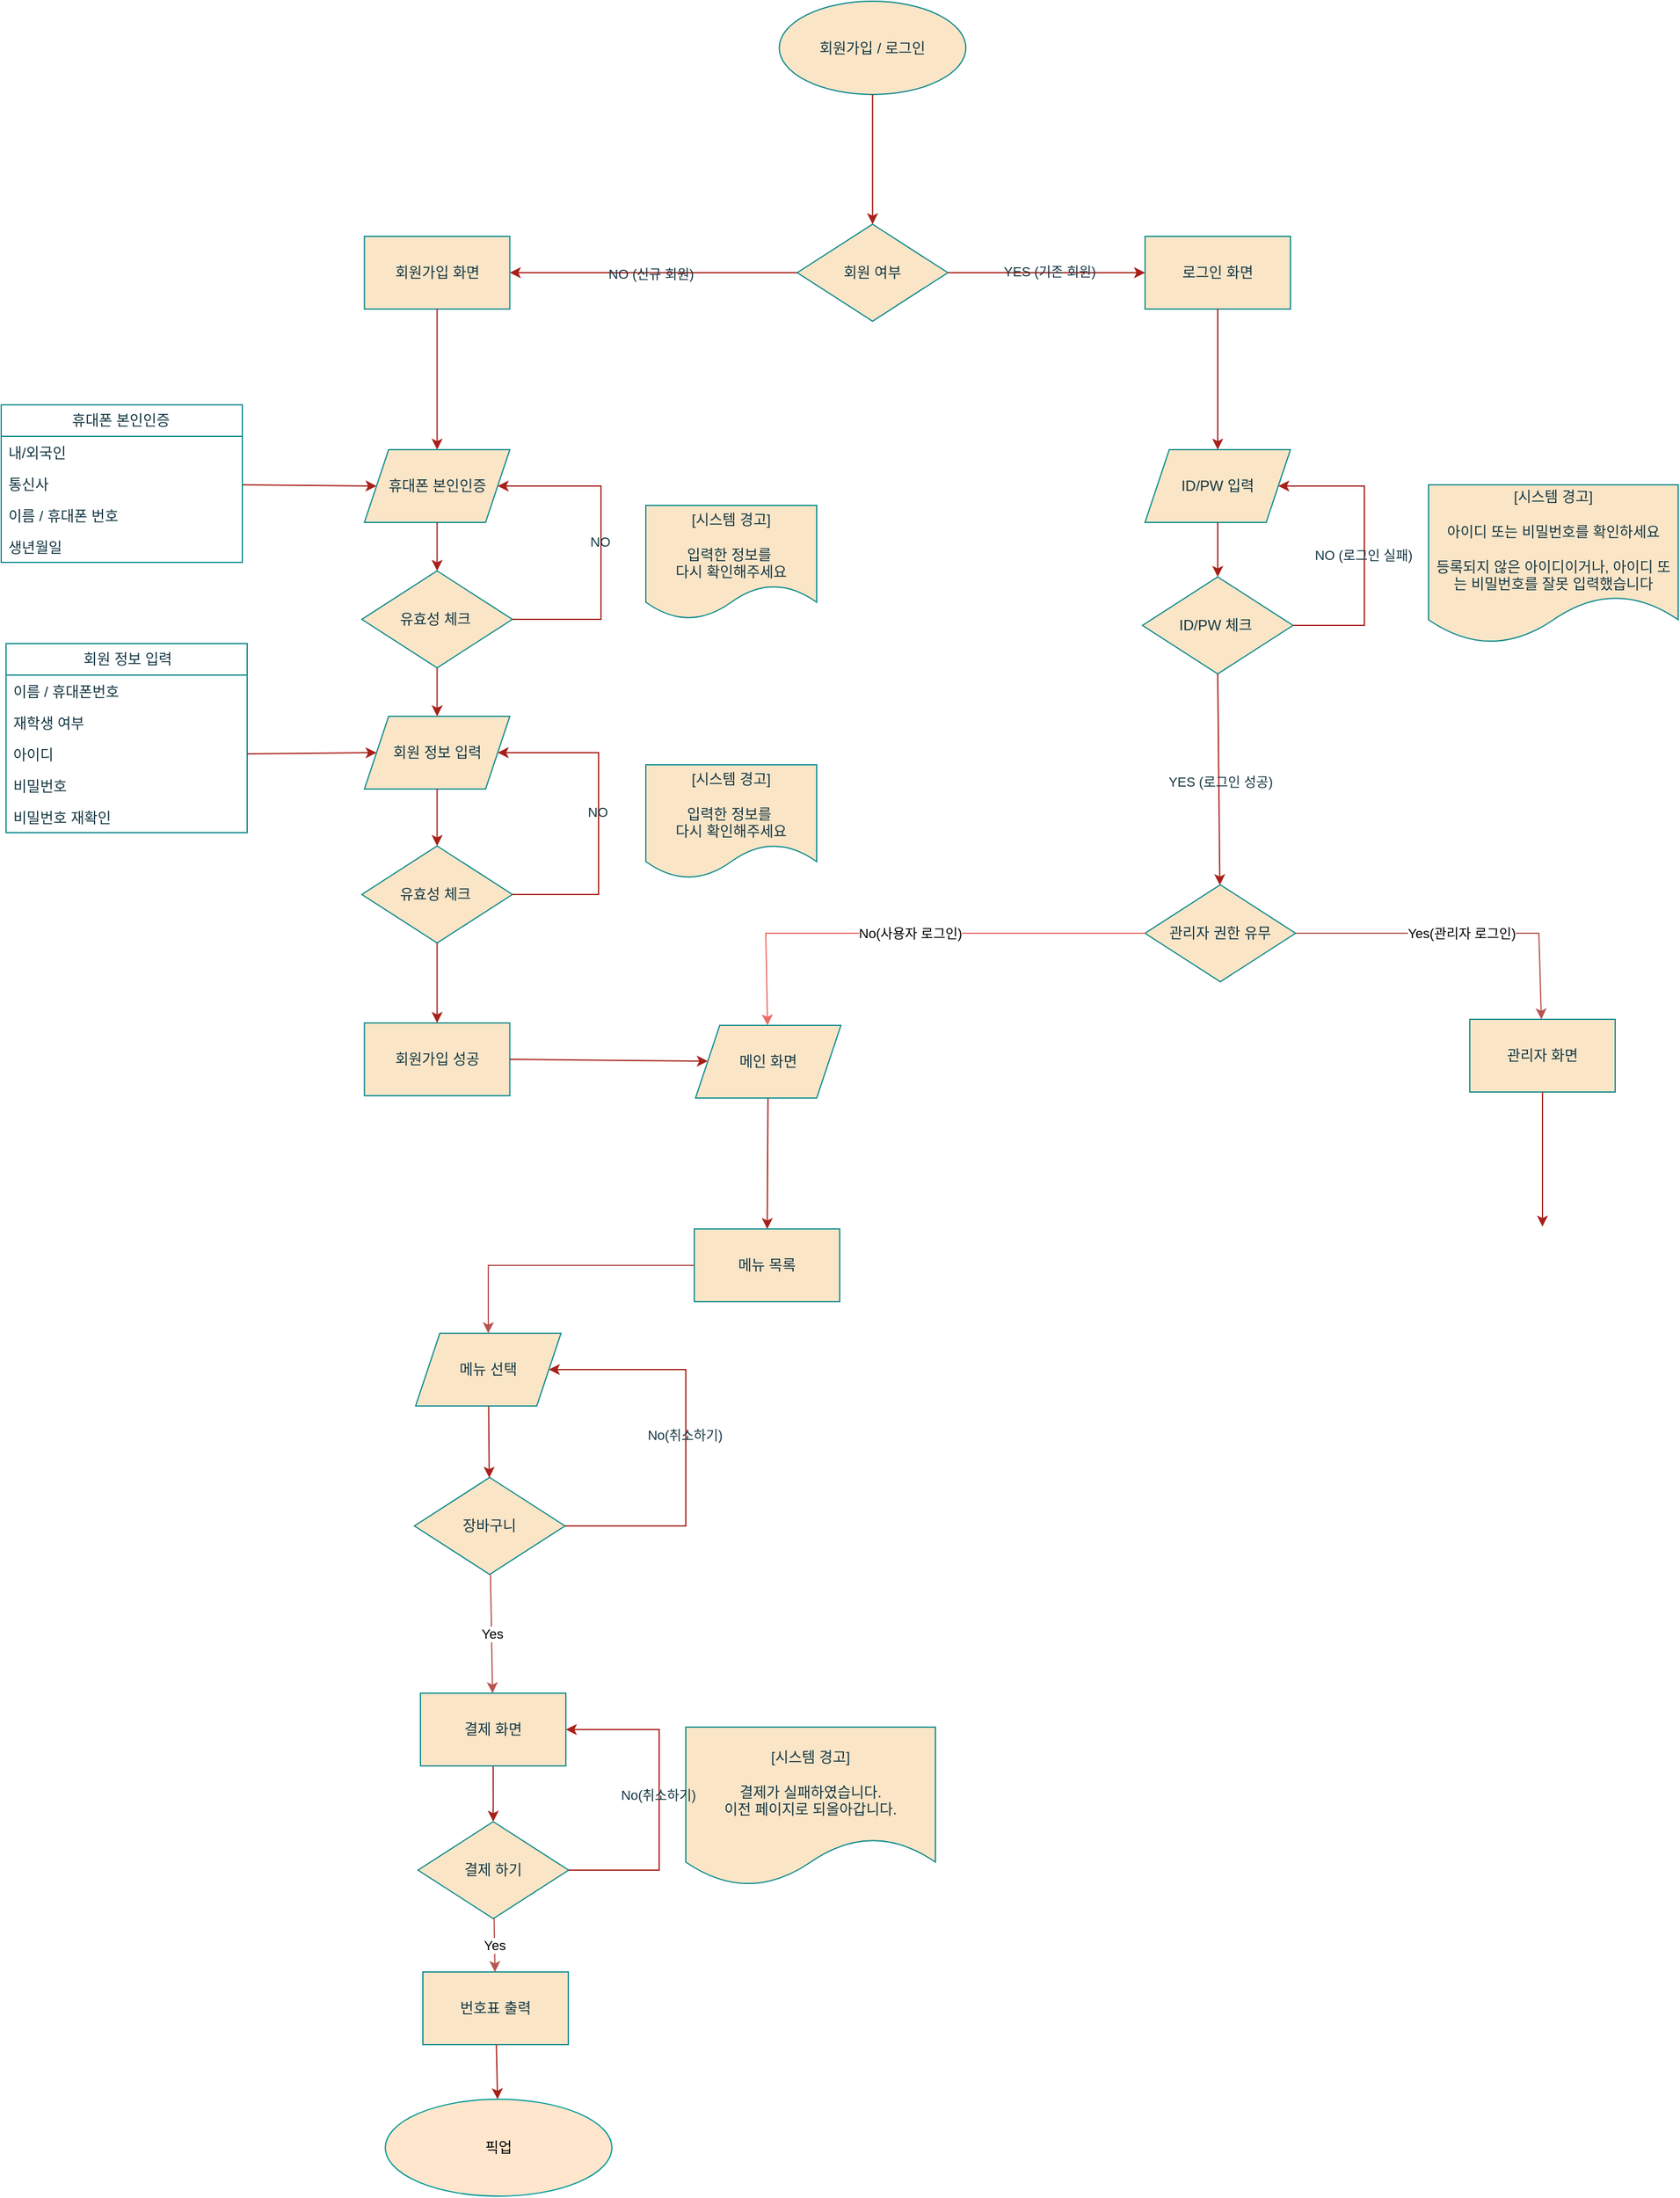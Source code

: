<mxfile version="24.7.16">
  <diagram name="페이지-1" id="WDOpKO4NPTPdkzbE7wX_">
    <mxGraphModel dx="2705" dy="2337" grid="0" gridSize="10" guides="0" tooltips="1" connect="0" arrows="0" fold="1" page="1" pageScale="1" pageWidth="827" pageHeight="1169" background="none" math="0" shadow="0">
      <root>
        <mxCell id="0" />
        <mxCell id="1" parent="0" />
        <mxCell id="cikBObeoJPo-PBKQ5aRE-59" value="" style="endArrow=classic;rounded=0;entryX=0;entryY=0.5;entryDx=0;entryDy=0;flowAnimation=0;align=center;html=1;labelBackgroundColor=none;strokeColor=#A8201A;fontColor=default;" parent="1" source="cikBObeoJPo-PBKQ5aRE-9" target="cikBObeoJPo-PBKQ5aRE-20" edge="1">
          <mxGeometry width="50" height="50" relative="1" as="geometry">
            <mxPoint x="-317" y="-745" as="sourcePoint" />
            <mxPoint x="-317" y="-629" as="targetPoint" />
            <Array as="points" />
          </mxGeometry>
        </mxCell>
        <mxCell id="cikBObeoJPo-PBKQ5aRE-20" value="휴대폰 본인인증" style="shape=parallelogram;perimeter=parallelogramPerimeter;whiteSpace=wrap;html=1;fixedSize=1;rounded=0;labelBackgroundColor=none;fillColor=#FAE5C7;strokeColor=#0F8B8D;fontColor=#143642;" parent="1" vertex="1">
          <mxGeometry x="-387.25" y="-639" width="120" height="60" as="geometry" />
        </mxCell>
        <mxCell id="cikBObeoJPo-PBKQ5aRE-21" value="유효성 체크&amp;nbsp;" style="rhombus;whiteSpace=wrap;html=1;rounded=0;labelBackgroundColor=none;fillColor=#FAE5C7;strokeColor=#0F8B8D;fontColor=#143642;" parent="1" vertex="1">
          <mxGeometry x="-389.37" y="-539" width="124.25" height="80" as="geometry" />
        </mxCell>
        <mxCell id="cikBObeoJPo-PBKQ5aRE-22" value="&lt;div&gt;&lt;br&gt;&lt;/div&gt;[시스템 경고]&lt;div&gt;&lt;br&gt;&lt;div&gt;&lt;div&gt;&lt;span style=&quot;background-color: initial;&quot;&gt;입력한 정보를&amp;nbsp;&lt;/span&gt;&lt;/div&gt;&lt;div&gt;다시 확인해주세요&lt;br&gt;&lt;div&gt;&lt;div&gt;&lt;br&gt;&lt;/div&gt;&lt;/div&gt;&lt;/div&gt;&lt;/div&gt;&lt;/div&gt;" style="shape=document;whiteSpace=wrap;html=1;boundedLbl=1;rounded=0;labelBackgroundColor=none;fillColor=#FAE5C7;strokeColor=#0F8B8D;fontColor=#143642;" parent="1" vertex="1">
          <mxGeometry x="-155" y="-593" width="141" height="94" as="geometry" />
        </mxCell>
        <mxCell id="cikBObeoJPo-PBKQ5aRE-24" value="회원 정보 입력" style="shape=parallelogram;perimeter=parallelogramPerimeter;whiteSpace=wrap;html=1;fixedSize=1;rounded=0;labelBackgroundColor=none;fillColor=#FAE5C7;strokeColor=#0F8B8D;fontColor=#143642;" parent="1" vertex="1">
          <mxGeometry x="-387.24" y="-419" width="120" height="60" as="geometry" />
        </mxCell>
        <mxCell id="cikBObeoJPo-PBKQ5aRE-26" value="회원 여부" style="rhombus;whiteSpace=wrap;html=1;rounded=0;labelBackgroundColor=none;fillColor=#FAE5C7;strokeColor=#0F8B8D;fontColor=#143642;" parent="1" vertex="1">
          <mxGeometry x="-30" y="-825" width="124.25" height="80" as="geometry" />
        </mxCell>
        <mxCell id="cikBObeoJPo-PBKQ5aRE-27" value="회원가입 화면" style="rounded=0;whiteSpace=wrap;html=1;labelBackgroundColor=none;fillColor=#FAE5C7;strokeColor=#0F8B8D;fontColor=#143642;" parent="1" vertex="1">
          <mxGeometry x="-387.25" y="-815" width="120" height="60" as="geometry" />
        </mxCell>
        <mxCell id="cikBObeoJPo-PBKQ5aRE-28" value="로그인 화면" style="rounded=0;whiteSpace=wrap;html=1;labelBackgroundColor=none;fillColor=#FAE5C7;strokeColor=#0F8B8D;fontColor=#143642;" parent="1" vertex="1">
          <mxGeometry x="257" y="-815" width="120" height="60" as="geometry" />
        </mxCell>
        <mxCell id="cikBObeoJPo-PBKQ5aRE-29" value="ID/PW 입력" style="shape=parallelogram;perimeter=parallelogramPerimeter;whiteSpace=wrap;html=1;fixedSize=1;rounded=0;labelBackgroundColor=none;fillColor=#FAE5C7;strokeColor=#0F8B8D;fontColor=#143642;" parent="1" vertex="1">
          <mxGeometry x="257" y="-639" width="120" height="60" as="geometry" />
        </mxCell>
        <mxCell id="cikBObeoJPo-PBKQ5aRE-30" value="ID/PW 체크&amp;nbsp;" style="rhombus;whiteSpace=wrap;html=1;rounded=0;labelBackgroundColor=none;fillColor=#FAE5C7;strokeColor=#0F8B8D;fontColor=#143642;" parent="1" vertex="1">
          <mxGeometry x="254.87" y="-534" width="124.25" height="80" as="geometry" />
        </mxCell>
        <mxCell id="cikBObeoJPo-PBKQ5aRE-32" value="유효성 체크&amp;nbsp;" style="rhombus;whiteSpace=wrap;html=1;rounded=0;labelBackgroundColor=none;fillColor=#FAE5C7;strokeColor=#0F8B8D;fontColor=#143642;" parent="1" vertex="1">
          <mxGeometry x="-389.36" y="-312" width="124.25" height="80" as="geometry" />
        </mxCell>
        <mxCell id="cikBObeoJPo-PBKQ5aRE-34" value="회원가입 성공" style="rounded=0;whiteSpace=wrap;html=1;labelBackgroundColor=none;fillColor=#FAE5C7;strokeColor=#0F8B8D;fontColor=#143642;" parent="1" vertex="1">
          <mxGeometry x="-387.25" y="-166" width="120" height="60" as="geometry" />
        </mxCell>
        <mxCell id="cikBObeoJPo-PBKQ5aRE-37" value="회원 정보 입력" style="swimlane;fontStyle=0;childLayout=stackLayout;horizontal=1;startSize=26;fillColor=none;horizontalStack=0;resizeParent=1;resizeParentMax=0;resizeLast=0;collapsible=1;marginBottom=0;html=1;align=center;verticalAlign=middle;glass=0;rounded=0;labelBackgroundColor=none;strokeColor=#0F8B8D;fontColor=#143642;" parent="1" vertex="1">
          <mxGeometry x="-683" y="-479" width="199" height="156" as="geometry" />
        </mxCell>
        <mxCell id="cikBObeoJPo-PBKQ5aRE-38" value="이름 / 휴대폰번호" style="text;strokeColor=none;fillColor=none;align=left;verticalAlign=top;spacingLeft=4;spacingRight=4;overflow=hidden;rotatable=0;points=[[0,0.5],[1,0.5]];portConstraint=eastwest;whiteSpace=wrap;html=1;rounded=0;labelBackgroundColor=none;fontColor=#143642;" parent="cikBObeoJPo-PBKQ5aRE-37" vertex="1">
          <mxGeometry y="26" width="199" height="26" as="geometry" />
        </mxCell>
        <mxCell id="4lntPSZdPVpktbw4NOrN-1" value="재학생 여부" style="text;strokeColor=none;fillColor=none;align=left;verticalAlign=top;spacingLeft=4;spacingRight=4;overflow=hidden;rotatable=0;points=[[0,0.5],[1,0.5]];portConstraint=eastwest;whiteSpace=wrap;html=1;rounded=0;labelBackgroundColor=none;fontColor=#143642;" parent="cikBObeoJPo-PBKQ5aRE-37" vertex="1">
          <mxGeometry y="52" width="199" height="26" as="geometry" />
        </mxCell>
        <mxCell id="cikBObeoJPo-PBKQ5aRE-39" value="아이디" style="text;strokeColor=none;fillColor=none;align=left;verticalAlign=top;spacingLeft=4;spacingRight=4;overflow=hidden;rotatable=0;points=[[0,0.5],[1,0.5]];portConstraint=eastwest;whiteSpace=wrap;html=1;rounded=0;labelBackgroundColor=none;fontColor=#143642;" parent="cikBObeoJPo-PBKQ5aRE-37" vertex="1">
          <mxGeometry y="78" width="199" height="26" as="geometry" />
        </mxCell>
        <mxCell id="cikBObeoJPo-PBKQ5aRE-40" value="비밀번호" style="text;strokeColor=none;fillColor=none;align=left;verticalAlign=top;spacingLeft=4;spacingRight=4;overflow=hidden;rotatable=0;points=[[0,0.5],[1,0.5]];portConstraint=eastwest;whiteSpace=wrap;html=1;rounded=0;labelBackgroundColor=none;fontColor=#143642;" parent="cikBObeoJPo-PBKQ5aRE-37" vertex="1">
          <mxGeometry y="104" width="199" height="26" as="geometry" />
        </mxCell>
        <mxCell id="cikBObeoJPo-PBKQ5aRE-41" value="비밀번호 재확인" style="text;strokeColor=none;fillColor=none;align=left;verticalAlign=top;spacingLeft=4;spacingRight=4;overflow=hidden;rotatable=0;points=[[0,0.5],[1,0.5]];portConstraint=eastwest;whiteSpace=wrap;html=1;rounded=0;labelBackgroundColor=none;fontColor=#143642;" parent="cikBObeoJPo-PBKQ5aRE-37" vertex="1">
          <mxGeometry y="130" width="199" height="26" as="geometry" />
        </mxCell>
        <mxCell id="cikBObeoJPo-PBKQ5aRE-42" value="[시스템 경고]&lt;div&gt;&lt;br&gt;&lt;/div&gt;&lt;div&gt;아이디 또는 비밀번호를 확인하세요&lt;/div&gt;&lt;div&gt;&lt;br&gt;&lt;/div&gt;&lt;div&gt;등록되지 않은 아이디이거나, 아이디 또는 비밀번호를 잘못 입력했습니다&lt;/div&gt;" style="shape=document;whiteSpace=wrap;html=1;boundedLbl=1;rounded=0;labelBackgroundColor=none;fillColor=#FAE5C7;strokeColor=#0F8B8D;fontColor=#143642;" parent="1" vertex="1">
          <mxGeometry x="491" y="-610" width="206" height="131" as="geometry" />
        </mxCell>
        <mxCell id="cikBObeoJPo-PBKQ5aRE-43" value="&lt;div&gt;&lt;br&gt;&lt;/div&gt;[시스템 경고]&lt;div&gt;&lt;br&gt;&lt;div&gt;&lt;div&gt;&lt;span style=&quot;background-color: initial;&quot;&gt;입력한 정보를&amp;nbsp;&lt;/span&gt;&lt;/div&gt;&lt;div&gt;다시 확인해주세요&lt;br&gt;&lt;div&gt;&lt;div&gt;&lt;br&gt;&lt;/div&gt;&lt;/div&gt;&lt;/div&gt;&lt;/div&gt;&lt;/div&gt;" style="shape=document;whiteSpace=wrap;html=1;boundedLbl=1;rounded=0;labelBackgroundColor=none;fillColor=#FAE5C7;strokeColor=#0F8B8D;fontColor=#143642;" parent="1" vertex="1">
          <mxGeometry x="-155" y="-379" width="141" height="94" as="geometry" />
        </mxCell>
        <mxCell id="cikBObeoJPo-PBKQ5aRE-44" value="회원가입 / 로그인" style="ellipse;whiteSpace=wrap;html=1;rounded=0;labelBackgroundColor=none;fillColor=#FAE5C7;strokeColor=#0F8B8D;fontColor=#143642;" parent="1" vertex="1">
          <mxGeometry x="-44.87" y="-1009" width="154" height="77" as="geometry" />
        </mxCell>
        <mxCell id="cikBObeoJPo-PBKQ5aRE-45" value="" style="endArrow=classic;rounded=0;exitX=0.5;exitY=1;exitDx=0;exitDy=0;entryX=0.5;entryY=0;entryDx=0;entryDy=0;flowAnimation=0;align=center;html=1;labelBackgroundColor=none;strokeColor=#A8201A;fontColor=default;" parent="1" source="cikBObeoJPo-PBKQ5aRE-44" target="cikBObeoJPo-PBKQ5aRE-26" edge="1">
          <mxGeometry width="50" height="50" relative="1" as="geometry">
            <mxPoint x="-242" y="-681" as="sourcePoint" />
            <mxPoint x="-192" y="-731" as="targetPoint" />
          </mxGeometry>
        </mxCell>
        <mxCell id="cikBObeoJPo-PBKQ5aRE-48" value="" style="endArrow=classic;rounded=0;exitX=0;exitY=0.5;exitDx=0;exitDy=0;entryX=1;entryY=0.5;entryDx=0;entryDy=0;flowAnimation=0;align=center;html=1;labelBackgroundColor=none;strokeColor=#A8201A;fontColor=default;" parent="1" source="cikBObeoJPo-PBKQ5aRE-26" target="cikBObeoJPo-PBKQ5aRE-27" edge="1">
          <mxGeometry width="50" height="50" relative="1" as="geometry">
            <mxPoint x="42" y="-922" as="sourcePoint" />
            <mxPoint x="42" y="-815" as="targetPoint" />
          </mxGeometry>
        </mxCell>
        <mxCell id="cikBObeoJPo-PBKQ5aRE-49" value="NO (신규 회원)" style="edgeLabel;html=1;align=center;verticalAlign=middle;resizable=0;points=[];rounded=0;labelBackgroundColor=none;fontColor=#143642;" parent="cikBObeoJPo-PBKQ5aRE-48" vertex="1" connectable="0">
          <mxGeometry x="0.023" y="1" relative="1" as="geometry">
            <mxPoint as="offset" />
          </mxGeometry>
        </mxCell>
        <mxCell id="cikBObeoJPo-PBKQ5aRE-50" value="" style="endArrow=classic;rounded=0;exitX=1;exitY=0.5;exitDx=0;exitDy=0;entryX=0;entryY=0.5;entryDx=0;entryDy=0;flowAnimation=0;align=center;html=1;labelBackgroundColor=none;strokeColor=#A8201A;fontColor=default;" parent="1" source="cikBObeoJPo-PBKQ5aRE-26" target="cikBObeoJPo-PBKQ5aRE-28" edge="1">
          <mxGeometry width="50" height="50" relative="1" as="geometry">
            <mxPoint x="-20" y="-775" as="sourcePoint" />
            <mxPoint x="-257" y="-775" as="targetPoint" />
          </mxGeometry>
        </mxCell>
        <mxCell id="cikBObeoJPo-PBKQ5aRE-51" value="YES (기존 회원)" style="edgeLabel;html=1;align=center;verticalAlign=middle;resizable=0;points=[];rounded=0;labelBackgroundColor=none;fontColor=#143642;" parent="cikBObeoJPo-PBKQ5aRE-50" vertex="1" connectable="0">
          <mxGeometry x="0.023" y="1" relative="1" as="geometry">
            <mxPoint as="offset" />
          </mxGeometry>
        </mxCell>
        <mxCell id="cikBObeoJPo-PBKQ5aRE-52" value="" style="endArrow=classic;rounded=0;exitX=0.5;exitY=1;exitDx=0;exitDy=0;entryX=0.5;entryY=0;entryDx=0;entryDy=0;flowAnimation=0;align=center;html=1;labelBackgroundColor=none;strokeColor=#A8201A;fontColor=default;" parent="1" source="cikBObeoJPo-PBKQ5aRE-27" target="cikBObeoJPo-PBKQ5aRE-20" edge="1">
          <mxGeometry width="50" height="50" relative="1" as="geometry">
            <mxPoint x="42" y="-922" as="sourcePoint" />
            <mxPoint x="42" y="-815" as="targetPoint" />
          </mxGeometry>
        </mxCell>
        <mxCell id="cikBObeoJPo-PBKQ5aRE-53" value="" style="endArrow=classic;rounded=0;exitX=0.5;exitY=1;exitDx=0;exitDy=0;entryX=0.5;entryY=0;entryDx=0;entryDy=0;flowAnimation=0;align=center;html=1;labelBackgroundColor=none;strokeColor=#A8201A;fontColor=default;" parent="1" source="cikBObeoJPo-PBKQ5aRE-28" target="cikBObeoJPo-PBKQ5aRE-29" edge="1">
          <mxGeometry width="50" height="50" relative="1" as="geometry">
            <mxPoint x="-317" y="-745" as="sourcePoint" />
            <mxPoint x="-317" y="-629" as="targetPoint" />
          </mxGeometry>
        </mxCell>
        <mxCell id="cikBObeoJPo-PBKQ5aRE-54" value="" style="endArrow=classic;rounded=0;exitX=0.5;exitY=1;exitDx=0;exitDy=0;entryX=0.5;entryY=0;entryDx=0;entryDy=0;flowAnimation=0;align=center;html=1;labelBackgroundColor=none;strokeColor=#A8201A;fontColor=default;" parent="1" source="cikBObeoJPo-PBKQ5aRE-29" target="cikBObeoJPo-PBKQ5aRE-30" edge="1">
          <mxGeometry width="50" height="50" relative="1" as="geometry">
            <mxPoint x="-307" y="-735" as="sourcePoint" />
            <mxPoint x="-307" y="-619" as="targetPoint" />
          </mxGeometry>
        </mxCell>
        <mxCell id="cikBObeoJPo-PBKQ5aRE-55" value="" style="endArrow=classic;rounded=0;exitX=0.5;exitY=1;exitDx=0;exitDy=0;flowAnimation=0;align=center;html=1;labelBackgroundColor=none;strokeColor=#A8201A;fontColor=default;" parent="1" source="cikBObeoJPo-PBKQ5aRE-30" target="CX750_FS6fgdhHjsfeA2-2" edge="1">
          <mxGeometry width="50" height="50" relative="1" as="geometry">
            <mxPoint x="104" y="-775" as="sourcePoint" />
            <mxPoint x="316.99" y="-281" as="targetPoint" />
          </mxGeometry>
        </mxCell>
        <mxCell id="cikBObeoJPo-PBKQ5aRE-56" value="YES (로그인 성공)" style="edgeLabel;html=1;align=center;verticalAlign=middle;resizable=0;points=[];rounded=0;labelBackgroundColor=none;fontColor=#143642;" parent="cikBObeoJPo-PBKQ5aRE-55" vertex="1" connectable="0">
          <mxGeometry x="0.023" y="1" relative="1" as="geometry">
            <mxPoint as="offset" />
          </mxGeometry>
        </mxCell>
        <mxCell id="cikBObeoJPo-PBKQ5aRE-57" value="" style="endArrow=classic;rounded=0;exitX=1;exitY=0.5;exitDx=0;exitDy=0;entryX=1;entryY=0.5;entryDx=0;entryDy=0;flowAnimation=0;align=center;html=1;labelBackgroundColor=none;strokeColor=#A8201A;fontColor=default;" parent="1" source="cikBObeoJPo-PBKQ5aRE-30" target="cikBObeoJPo-PBKQ5aRE-29" edge="1">
          <mxGeometry width="50" height="50" relative="1" as="geometry">
            <mxPoint x="391.24" y="-484" as="sourcePoint" />
            <mxPoint x="379.12" y="-599" as="targetPoint" />
            <Array as="points">
              <mxPoint x="438" y="-494" />
              <mxPoint x="438" y="-546" />
              <mxPoint x="438" y="-609" />
            </Array>
          </mxGeometry>
        </mxCell>
        <mxCell id="cikBObeoJPo-PBKQ5aRE-58" value="NO (로그인 실패)" style="edgeLabel;html=1;align=center;verticalAlign=middle;resizable=0;points=[];rounded=0;labelBackgroundColor=none;fontColor=#143642;" parent="cikBObeoJPo-PBKQ5aRE-57" vertex="1" connectable="0">
          <mxGeometry x="0.023" y="1" relative="1" as="geometry">
            <mxPoint y="8" as="offset" />
          </mxGeometry>
        </mxCell>
        <mxCell id="cikBObeoJPo-PBKQ5aRE-60" value="" style="endArrow=classic;rounded=0;exitX=1;exitY=0.5;exitDx=0;exitDy=0;entryX=0;entryY=0.5;entryDx=0;entryDy=0;flowAnimation=0;align=center;html=1;labelBackgroundColor=none;strokeColor=#A8201A;fontColor=default;" parent="1" source="cikBObeoJPo-PBKQ5aRE-39" target="cikBObeoJPo-PBKQ5aRE-24" edge="1">
          <mxGeometry width="50" height="50" relative="1" as="geometry">
            <mxPoint x="-474" y="-599" as="sourcePoint" />
            <mxPoint x="-367" y="-599" as="targetPoint" />
          </mxGeometry>
        </mxCell>
        <mxCell id="cikBObeoJPo-PBKQ5aRE-61" value="" style="endArrow=classic;rounded=0;exitX=0.5;exitY=1;exitDx=0;exitDy=0;entryX=0.5;entryY=0;entryDx=0;entryDy=0;flowAnimation=0;align=center;html=1;labelBackgroundColor=none;strokeColor=#A8201A;fontColor=default;" parent="1" source="cikBObeoJPo-PBKQ5aRE-20" target="cikBObeoJPo-PBKQ5aRE-21" edge="1">
          <mxGeometry width="50" height="50" relative="1" as="geometry">
            <mxPoint x="-317" y="-745" as="sourcePoint" />
            <mxPoint x="-317" y="-629" as="targetPoint" />
          </mxGeometry>
        </mxCell>
        <mxCell id="cikBObeoJPo-PBKQ5aRE-62" value="" style="endArrow=classic;rounded=0;exitX=0.5;exitY=1;exitDx=0;exitDy=0;entryX=0.5;entryY=0;entryDx=0;entryDy=0;flowAnimation=0;align=center;html=1;labelBackgroundColor=none;strokeColor=#A8201A;fontColor=default;" parent="1" source="cikBObeoJPo-PBKQ5aRE-21" target="cikBObeoJPo-PBKQ5aRE-24" edge="1">
          <mxGeometry width="50" height="50" relative="1" as="geometry">
            <mxPoint x="-317" y="-569" as="sourcePoint" />
            <mxPoint x="-317" y="-529" as="targetPoint" />
          </mxGeometry>
        </mxCell>
        <mxCell id="cikBObeoJPo-PBKQ5aRE-65" value="" style="endArrow=classic;rounded=0;exitX=1;exitY=0.5;exitDx=0;exitDy=0;entryX=1;entryY=0.5;entryDx=0;entryDy=0;flowAnimation=0;align=center;html=1;labelBackgroundColor=none;strokeColor=#A8201A;fontColor=default;" parent="1" source="cikBObeoJPo-PBKQ5aRE-21" target="cikBObeoJPo-PBKQ5aRE-20" edge="1">
          <mxGeometry width="50" height="50" relative="1" as="geometry">
            <mxPoint x="-251.01" y="-488.5" as="sourcePoint" />
            <mxPoint x="-263.01" y="-603.5" as="targetPoint" />
            <Array as="points">
              <mxPoint x="-192" y="-499" />
              <mxPoint x="-192" y="-609" />
            </Array>
          </mxGeometry>
        </mxCell>
        <mxCell id="cikBObeoJPo-PBKQ5aRE-66" value="NO" style="edgeLabel;html=1;align=center;verticalAlign=middle;resizable=0;points=[];rounded=0;labelBackgroundColor=none;fontColor=#143642;" parent="cikBObeoJPo-PBKQ5aRE-65" vertex="1" connectable="0">
          <mxGeometry x="0.023" y="1" relative="1" as="geometry">
            <mxPoint as="offset" />
          </mxGeometry>
        </mxCell>
        <mxCell id="cikBObeoJPo-PBKQ5aRE-67" value="" style="endArrow=classic;rounded=0;exitX=1;exitY=0.5;exitDx=0;exitDy=0;entryX=1;entryY=0.5;entryDx=0;entryDy=0;flowAnimation=0;align=center;html=1;labelBackgroundColor=none;strokeColor=#A8201A;fontColor=default;" parent="1" source="cikBObeoJPo-PBKQ5aRE-32" target="cikBObeoJPo-PBKQ5aRE-24" edge="1">
          <mxGeometry width="50" height="50" relative="1" as="geometry">
            <mxPoint x="-248" y="-278" as="sourcePoint" />
            <mxPoint x="-260" y="-388" as="targetPoint" />
            <Array as="points">
              <mxPoint x="-194" y="-272" />
              <mxPoint x="-194" y="-389" />
            </Array>
          </mxGeometry>
        </mxCell>
        <mxCell id="cikBObeoJPo-PBKQ5aRE-68" value="NO" style="edgeLabel;html=1;align=center;verticalAlign=middle;resizable=0;points=[];rounded=0;labelBackgroundColor=none;fontColor=#143642;" parent="cikBObeoJPo-PBKQ5aRE-67" vertex="1" connectable="0">
          <mxGeometry x="0.023" y="1" relative="1" as="geometry">
            <mxPoint as="offset" />
          </mxGeometry>
        </mxCell>
        <mxCell id="cikBObeoJPo-PBKQ5aRE-69" value="" style="endArrow=classic;rounded=0;exitX=0.5;exitY=1;exitDx=0;exitDy=0;entryX=0.5;entryY=0;entryDx=0;entryDy=0;flowAnimation=0;align=center;html=1;labelBackgroundColor=none;strokeColor=#A8201A;fontColor=default;" parent="1" source="cikBObeoJPo-PBKQ5aRE-24" target="cikBObeoJPo-PBKQ5aRE-32" edge="1">
          <mxGeometry width="50" height="50" relative="1" as="geometry">
            <mxPoint x="-317" y="-449" as="sourcePoint" />
            <mxPoint x="-317" y="-409" as="targetPoint" />
          </mxGeometry>
        </mxCell>
        <mxCell id="cikBObeoJPo-PBKQ5aRE-70" value="" style="endArrow=classic;rounded=0;exitX=0.5;exitY=1;exitDx=0;exitDy=0;entryX=0.5;entryY=0;entryDx=0;entryDy=0;flowAnimation=0;align=center;html=1;labelBackgroundColor=none;strokeColor=#A8201A;fontColor=default;" parent="1" source="cikBObeoJPo-PBKQ5aRE-32" target="cikBObeoJPo-PBKQ5aRE-34" edge="1">
          <mxGeometry width="50" height="50" relative="1" as="geometry">
            <mxPoint x="-317" y="-349" as="sourcePoint" />
            <mxPoint x="-317" y="-302" as="targetPoint" />
          </mxGeometry>
        </mxCell>
        <mxCell id="A_9YKqtxAkf_icvJ8Hs--1" value="" style="endArrow=classic;rounded=0;exitX=1;exitY=0.5;exitDx=0;exitDy=0;flowAnimation=0;align=center;html=1;labelBackgroundColor=none;strokeColor=#A8201A;fontColor=default;" parent="1" source="cikBObeoJPo-PBKQ5aRE-34" target="CX750_FS6fgdhHjsfeA2-32" edge="1">
          <mxGeometry width="50" height="50" relative="1" as="geometry">
            <mxPoint x="-317" y="-222" as="sourcePoint" />
            <mxPoint x="-116" y="-136" as="targetPoint" />
          </mxGeometry>
        </mxCell>
        <object label="휴대폰 본인인증&amp;nbsp;" 재학생="여부" id="cikBObeoJPo-PBKQ5aRE-9">
          <mxCell style="swimlane;fontStyle=0;childLayout=stackLayout;horizontal=1;startSize=26;fillColor=none;horizontalStack=0;resizeParent=1;resizeParentMax=0;resizeLast=0;collapsible=1;marginBottom=0;html=1;align=center;verticalAlign=middle;glass=0;rounded=0;labelBackgroundColor=none;strokeColor=#0F8B8D;fontColor=#143642;" parent="1" vertex="1">
            <mxGeometry x="-687" y="-676" width="199" height="130" as="geometry" />
          </mxCell>
        </object>
        <object label="내/외국인" id="cikBObeoJPo-PBKQ5aRE-11">
          <mxCell style="text;strokeColor=none;fillColor=none;align=left;verticalAlign=top;spacingLeft=4;spacingRight=4;overflow=hidden;rotatable=0;points=[[0,0.5],[1,0.5]];portConstraint=eastwest;whiteSpace=wrap;html=1;rounded=0;labelBackgroundColor=none;fontColor=#143642;" parent="cikBObeoJPo-PBKQ5aRE-9" vertex="1">
            <mxGeometry y="26" width="199" height="26" as="geometry" />
          </mxCell>
        </object>
        <mxCell id="cikBObeoJPo-PBKQ5aRE-13" value="통신사" style="text;strokeColor=none;fillColor=none;align=left;verticalAlign=top;spacingLeft=4;spacingRight=4;overflow=hidden;rotatable=0;points=[[0,0.5],[1,0.5]];portConstraint=eastwest;whiteSpace=wrap;html=1;rounded=0;labelBackgroundColor=none;fontColor=#143642;" parent="cikBObeoJPo-PBKQ5aRE-9" vertex="1">
          <mxGeometry y="52" width="199" height="26" as="geometry" />
        </mxCell>
        <mxCell id="cikBObeoJPo-PBKQ5aRE-14" value="이름 / 휴대폰 번호" style="text;strokeColor=none;fillColor=none;align=left;verticalAlign=top;spacingLeft=4;spacingRight=4;overflow=hidden;rotatable=0;points=[[0,0.5],[1,0.5]];portConstraint=eastwest;whiteSpace=wrap;html=1;rounded=0;labelBackgroundColor=none;fontColor=#143642;" parent="cikBObeoJPo-PBKQ5aRE-9" vertex="1">
          <mxGeometry y="78" width="199" height="26" as="geometry" />
        </mxCell>
        <mxCell id="cikBObeoJPo-PBKQ5aRE-12" value="생년월일" style="text;strokeColor=none;fillColor=none;align=left;verticalAlign=top;spacingLeft=4;spacingRight=4;overflow=hidden;rotatable=0;points=[[0,0.5],[1,0.5]];portConstraint=eastwest;whiteSpace=wrap;html=1;rounded=0;labelBackgroundColor=none;fontColor=#143642;" parent="cikBObeoJPo-PBKQ5aRE-9" vertex="1">
          <mxGeometry y="104" width="199" height="26" as="geometry" />
        </mxCell>
        <mxCell id="4lntPSZdPVpktbw4NOrN-4" value="" style="endArrow=classic;rounded=0;flowAnimation=0;align=center;html=1;labelBackgroundColor=none;strokeColor=#A8201A;fontColor=default;" parent="1" source="CX750_FS6fgdhHjsfeA2-32" target="4lntPSZdPVpktbw4NOrN-6" edge="1">
          <mxGeometry width="50" height="50" relative="1" as="geometry">
            <mxPoint x="-55.824" y="-106" as="sourcePoint" />
            <mxPoint x="-56" y="-15" as="targetPoint" />
          </mxGeometry>
        </mxCell>
        <mxCell id="4lntPSZdPVpktbw4NOrN-6" value="메뉴 목록" style="rounded=0;whiteSpace=wrap;html=1;labelBackgroundColor=none;fillColor=#FAE5C7;strokeColor=#0F8B8D;fontColor=#143642;" parent="1" vertex="1">
          <mxGeometry x="-115" y="4" width="120" height="60" as="geometry" />
        </mxCell>
        <mxCell id="4lntPSZdPVpktbw4NOrN-8" value="장바구니" style="rhombus;whiteSpace=wrap;html=1;rounded=0;labelBackgroundColor=none;fillColor=#FAE5C7;strokeColor=#0F8B8D;fontColor=#143642;" parent="1" vertex="1">
          <mxGeometry x="-346" y="209" width="124.25" height="80" as="geometry" />
        </mxCell>
        <mxCell id="4lntPSZdPVpktbw4NOrN-9" value="메뉴 선택" style="shape=parallelogram;perimeter=parallelogramPerimeter;whiteSpace=wrap;html=1;fixedSize=1;rounded=0;labelBackgroundColor=none;fillColor=#FAE5C7;strokeColor=#0F8B8D;fontColor=#143642;" parent="1" vertex="1">
          <mxGeometry x="-345" y="90" width="120" height="60" as="geometry" />
        </mxCell>
        <mxCell id="4lntPSZdPVpktbw4NOrN-10" value="" style="endArrow=classic;html=1;rounded=0;fillColor=#f8cecc;strokeColor=#b85450;" parent="1" source="4lntPSZdPVpktbw4NOrN-6" target="4lntPSZdPVpktbw4NOrN-9" edge="1">
          <mxGeometry width="50" height="50" relative="1" as="geometry">
            <mxPoint x="-119" y="444" as="sourcePoint" />
            <mxPoint x="-76.954" y="125" as="targetPoint" />
            <Array as="points">
              <mxPoint x="-285" y="34" />
            </Array>
          </mxGeometry>
        </mxCell>
        <mxCell id="4lntPSZdPVpktbw4NOrN-11" value="" style="endArrow=classic;rounded=0;flowAnimation=0;align=center;html=1;labelBackgroundColor=none;strokeColor=#A8201A;fontColor=default;" parent="1" source="4lntPSZdPVpktbw4NOrN-9" target="4lntPSZdPVpktbw4NOrN-8" edge="1">
          <mxGeometry width="50" height="50" relative="1" as="geometry">
            <mxPoint x="-45" y="190" as="sourcePoint" />
            <mxPoint x="-44" y="300" as="targetPoint" />
          </mxGeometry>
        </mxCell>
        <mxCell id="4lntPSZdPVpktbw4NOrN-12" value="" style="endArrow=classic;rounded=0;flowAnimation=0;align=center;html=1;labelBackgroundColor=none;strokeColor=#A8201A;fontColor=default;" parent="1" source="4lntPSZdPVpktbw4NOrN-8" target="4lntPSZdPVpktbw4NOrN-9" edge="1">
          <mxGeometry width="50" height="50" relative="1" as="geometry">
            <mxPoint x="-193" y="239" as="sourcePoint" />
            <mxPoint x="-205" y="122" as="targetPoint" />
            <Array as="points">
              <mxPoint x="-122" y="249" />
              <mxPoint x="-122" y="120" />
            </Array>
          </mxGeometry>
        </mxCell>
        <mxCell id="4lntPSZdPVpktbw4NOrN-13" value="No(취소하기)" style="edgeLabel;html=1;align=center;verticalAlign=middle;resizable=0;points=[];rounded=0;labelBackgroundColor=none;fontColor=#143642;" parent="4lntPSZdPVpktbw4NOrN-12" vertex="1" connectable="0">
          <mxGeometry x="0.023" y="1" relative="1" as="geometry">
            <mxPoint as="offset" />
          </mxGeometry>
        </mxCell>
        <mxCell id="4lntPSZdPVpktbw4NOrN-18" value="" style="endArrow=classic;rounded=0;flowAnimation=0;align=center;html=1;labelBackgroundColor=none;strokeColor=#A8201A;fontColor=default;" parent="1" source="CX750_FS6fgdhHjsfeA2-24" target="CX750_FS6fgdhHjsfeA2-23" edge="1">
          <mxGeometry width="50" height="50" relative="1" as="geometry">
            <mxPoint x="-283.184" y="456.801" as="sourcePoint" />
            <mxPoint x="-253" y="499" as="targetPoint" />
          </mxGeometry>
        </mxCell>
        <mxCell id="4lntPSZdPVpktbw4NOrN-19" value="번호표 출력" style="rounded=0;whiteSpace=wrap;html=1;labelBackgroundColor=none;fillColor=#FAE5C7;strokeColor=#0F8B8D;fontColor=#143642;" parent="1" vertex="1">
          <mxGeometry x="-339" y="617" width="120" height="60" as="geometry" />
        </mxCell>
        <mxCell id="4lntPSZdPVpktbw4NOrN-26" value="" style="endArrow=classic;rounded=0;flowAnimation=0;align=center;html=1;labelBackgroundColor=none;strokeColor=#A8201A;fontColor=default;" parent="1" source="4lntPSZdPVpktbw4NOrN-19" target="4lntPSZdPVpktbw4NOrN-28" edge="1">
          <mxGeometry width="50" height="50" relative="1" as="geometry">
            <mxPoint x="-318" y="713" as="sourcePoint" />
            <mxPoint x="-138" y="727" as="targetPoint" />
            <Array as="points" />
          </mxGeometry>
        </mxCell>
        <mxCell id="4lntPSZdPVpktbw4NOrN-28" value="픽업" style="ellipse;whiteSpace=wrap;html=1;fillColor=#ffe6cc;strokeColor=#009999;" parent="1" vertex="1">
          <mxGeometry x="-370" y="722" width="187" height="80" as="geometry" />
        </mxCell>
        <mxCell id="CX750_FS6fgdhHjsfeA2-2" value="관리자 권한 유무" style="rhombus;whiteSpace=wrap;html=1;rounded=0;labelBackgroundColor=none;fillColor=#FAE5C7;strokeColor=#0F8B8D;fontColor=#143642;" vertex="1" parent="1">
          <mxGeometry x="257" y="-280" width="124.25" height="80" as="geometry" />
        </mxCell>
        <mxCell id="CX750_FS6fgdhHjsfeA2-8" value="" style="endArrow=classic;html=1;rounded=0;strokeColor=#EA6B66;" edge="1" parent="1" source="CX750_FS6fgdhHjsfeA2-2" target="CX750_FS6fgdhHjsfeA2-32">
          <mxGeometry relative="1" as="geometry">
            <mxPoint x="165" y="-190" as="sourcePoint" />
            <mxPoint x="-56" y="-166" as="targetPoint" />
            <Array as="points">
              <mxPoint x="-56" y="-240" />
            </Array>
          </mxGeometry>
        </mxCell>
        <mxCell id="CX750_FS6fgdhHjsfeA2-9" value="No(사용자 로그인)" style="edgeLabel;resizable=0;html=1;;align=center;verticalAlign=middle;" connectable="0" vertex="1" parent="CX750_FS6fgdhHjsfeA2-8">
          <mxGeometry relative="1" as="geometry" />
        </mxCell>
        <mxCell id="CX750_FS6fgdhHjsfeA2-10" value="관리자 화면" style="rounded=0;whiteSpace=wrap;html=1;labelBackgroundColor=none;fillColor=#FAE5C7;strokeColor=#0F8B8D;fontColor=#143642;" vertex="1" parent="1">
          <mxGeometry x="525" y="-169" width="120" height="60" as="geometry" />
        </mxCell>
        <mxCell id="CX750_FS6fgdhHjsfeA2-11" value="" style="endArrow=classic;html=1;rounded=0;fillColor=#f8cecc;strokeColor=#b85450;" edge="1" parent="1" source="CX750_FS6fgdhHjsfeA2-2" target="CX750_FS6fgdhHjsfeA2-10">
          <mxGeometry relative="1" as="geometry">
            <mxPoint x="165" y="-190" as="sourcePoint" />
            <mxPoint x="265" y="-190" as="targetPoint" />
            <Array as="points">
              <mxPoint x="582" y="-240" />
            </Array>
          </mxGeometry>
        </mxCell>
        <mxCell id="CX750_FS6fgdhHjsfeA2-12" value="Yes(관리자 로그인)" style="edgeLabel;resizable=0;html=1;;align=center;verticalAlign=middle;" connectable="0" vertex="1" parent="CX750_FS6fgdhHjsfeA2-11">
          <mxGeometry relative="1" as="geometry" />
        </mxCell>
        <mxCell id="CX750_FS6fgdhHjsfeA2-17" value="[시스템 경고]&lt;div&gt;&lt;br&gt;&lt;/div&gt;&lt;div&gt;결제가 실패하였습니다.&lt;br&gt;이전 페이지로 되올아갑니다.&lt;/div&gt;" style="shape=document;whiteSpace=wrap;html=1;boundedLbl=1;rounded=0;labelBackgroundColor=none;fillColor=#FAE5C7;strokeColor=#0F8B8D;fontColor=#143642;" vertex="1" parent="1">
          <mxGeometry x="-122" y="415" width="206" height="131" as="geometry" />
        </mxCell>
        <mxCell id="CX750_FS6fgdhHjsfeA2-18" value="" style="endArrow=classic;html=1;rounded=0;fillColor=#f8cecc;strokeColor=#b85450;" edge="1" parent="1" source="4lntPSZdPVpktbw4NOrN-8" target="CX750_FS6fgdhHjsfeA2-24">
          <mxGeometry relative="1" as="geometry">
            <mxPoint x="-75" y="423" as="sourcePoint" />
            <mxPoint x="-283.112" y="377.153" as="targetPoint" />
          </mxGeometry>
        </mxCell>
        <mxCell id="CX750_FS6fgdhHjsfeA2-19" value="Yes" style="edgeLabel;resizable=0;html=1;;align=center;verticalAlign=middle;" connectable="0" vertex="1" parent="CX750_FS6fgdhHjsfeA2-18">
          <mxGeometry relative="1" as="geometry" />
        </mxCell>
        <mxCell id="CX750_FS6fgdhHjsfeA2-23" value="결제 하기" style="rhombus;whiteSpace=wrap;html=1;rounded=0;labelBackgroundColor=none;fillColor=#FAE5C7;strokeColor=#0F8B8D;fontColor=#143642;" vertex="1" parent="1">
          <mxGeometry x="-343" y="493" width="124.25" height="80" as="geometry" />
        </mxCell>
        <mxCell id="CX750_FS6fgdhHjsfeA2-24" value="결제 화면" style="rounded=0;whiteSpace=wrap;html=1;labelBackgroundColor=none;fillColor=#FAE5C7;strokeColor=#0F8B8D;fontColor=#143642;" vertex="1" parent="1">
          <mxGeometry x="-341" y="387" width="120" height="60" as="geometry" />
        </mxCell>
        <mxCell id="CX750_FS6fgdhHjsfeA2-27" value="" style="endArrow=classic;html=1;rounded=0;fillColor=#f8cecc;strokeColor=#b85450;" edge="1" parent="1" source="CX750_FS6fgdhHjsfeA2-23" target="4lntPSZdPVpktbw4NOrN-19">
          <mxGeometry relative="1" as="geometry">
            <mxPoint x="-273" y="299" as="sourcePoint" />
            <mxPoint x="-272" y="397" as="targetPoint" />
          </mxGeometry>
        </mxCell>
        <mxCell id="CX750_FS6fgdhHjsfeA2-28" value="Yes" style="edgeLabel;resizable=0;html=1;;align=center;verticalAlign=middle;" connectable="0" vertex="1" parent="CX750_FS6fgdhHjsfeA2-27">
          <mxGeometry relative="1" as="geometry" />
        </mxCell>
        <mxCell id="CX750_FS6fgdhHjsfeA2-29" value="" style="endArrow=classic;rounded=0;flowAnimation=0;align=center;html=1;labelBackgroundColor=none;strokeColor=#A8201A;fontColor=default;" edge="1" parent="1" source="CX750_FS6fgdhHjsfeA2-23" target="CX750_FS6fgdhHjsfeA2-24">
          <mxGeometry width="50" height="50" relative="1" as="geometry">
            <mxPoint x="-166" y="516" as="sourcePoint" />
            <mxPoint x="-179" y="387" as="targetPoint" />
            <Array as="points">
              <mxPoint x="-144" y="533" />
              <mxPoint x="-144" y="417" />
            </Array>
          </mxGeometry>
        </mxCell>
        <mxCell id="CX750_FS6fgdhHjsfeA2-30" value="No(취소하기)" style="edgeLabel;html=1;align=center;verticalAlign=middle;resizable=0;points=[];rounded=0;labelBackgroundColor=none;fontColor=#143642;" vertex="1" connectable="0" parent="CX750_FS6fgdhHjsfeA2-29">
          <mxGeometry x="0.023" y="1" relative="1" as="geometry">
            <mxPoint as="offset" />
          </mxGeometry>
        </mxCell>
        <mxCell id="CX750_FS6fgdhHjsfeA2-31" value="" style="endArrow=classic;rounded=0;flowAnimation=0;align=center;html=1;labelBackgroundColor=none;strokeColor=#A8201A;fontColor=default;" edge="1" parent="1" source="CX750_FS6fgdhHjsfeA2-10">
          <mxGeometry width="50" height="50" relative="1" as="geometry">
            <mxPoint x="591" y="-74" as="sourcePoint" />
            <mxPoint x="585" y="2" as="targetPoint" />
          </mxGeometry>
        </mxCell>
        <mxCell id="CX750_FS6fgdhHjsfeA2-32" value="메인 화면" style="shape=parallelogram;perimeter=parallelogramPerimeter;whiteSpace=wrap;html=1;fixedSize=1;rounded=0;labelBackgroundColor=none;fillColor=#FAE5C7;strokeColor=#0F8B8D;fontColor=#143642;" vertex="1" parent="1">
          <mxGeometry x="-114" y="-164" width="120" height="60" as="geometry" />
        </mxCell>
      </root>
    </mxGraphModel>
  </diagram>
</mxfile>
